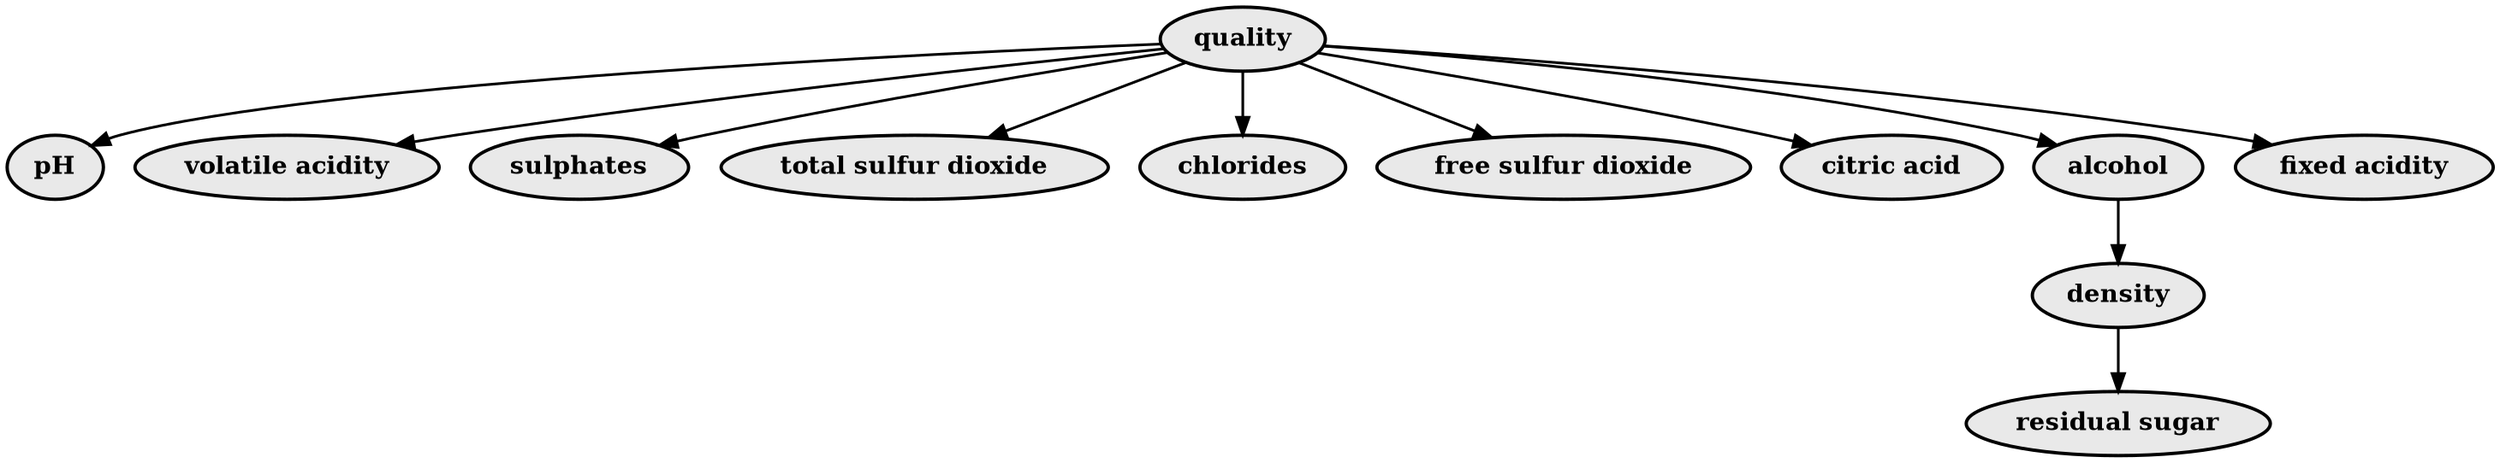 digraph {
    node [style=filled, fillcolor="#E9E9E9", penwidth=1.875, fontsize=14, fontname="times-bold"]
    edge [penwidth=1.5]
    "quality"->"pH"
    "quality"->"volatile acidity"
    "quality"->"sulphates"
    "quality"->"total sulfur dioxide"
    "quality"->"chlorides"
    "quality"->"free sulfur dioxide"
    "quality"->"citric acid"
    "quality"->"alcohol"
    "quality"->"fixed acidity"
    "alcohol"->"density"
    "density"->"residual sugar"
}